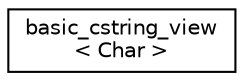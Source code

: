 digraph "Graphical Class Hierarchy"
{
  edge [fontname="Helvetica",fontsize="10",labelfontname="Helvetica",labelfontsize="10"];
  node [fontname="Helvetica",fontsize="10",shape=record];
  rankdir="LR";
  Node1 [label="basic_cstring_view\l\< Char \>",height=0.2,width=0.4,color="black", fillcolor="white", style="filled",URL="$classbasic__cstring__view.html"];
}
